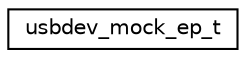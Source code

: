 digraph "Graphical Class Hierarchy"
{
 // LATEX_PDF_SIZE
  edge [fontname="Helvetica",fontsize="10",labelfontname="Helvetica",labelfontsize="10"];
  node [fontname="Helvetica",fontsize="10",shape=record];
  rankdir="LR";
  Node0 [label="usbdev_mock_ep_t",height=0.2,width=0.4,color="black", fillcolor="white", style="filled",URL="$structusbdev__mock__ep__t.html",tooltip="usbdev mock device endpoint"];
}
